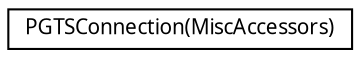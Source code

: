 digraph "Graphical Class Hierarchy"
{
  edge [fontname="LucidaGrande",fontsize="10",labelfontname="LucidaGrande",labelfontsize="10"];
  node [fontname="LucidaGrande",fontsize="10",shape=record];
  rankdir="LR";
  Node1 [label="PGTSConnection(MiscAccessors)",height=0.2,width=0.4,color="black", fillcolor="white", style="filled",URL="$category_p_g_t_s_connection_07_misc_accessors_08.html"];
}
